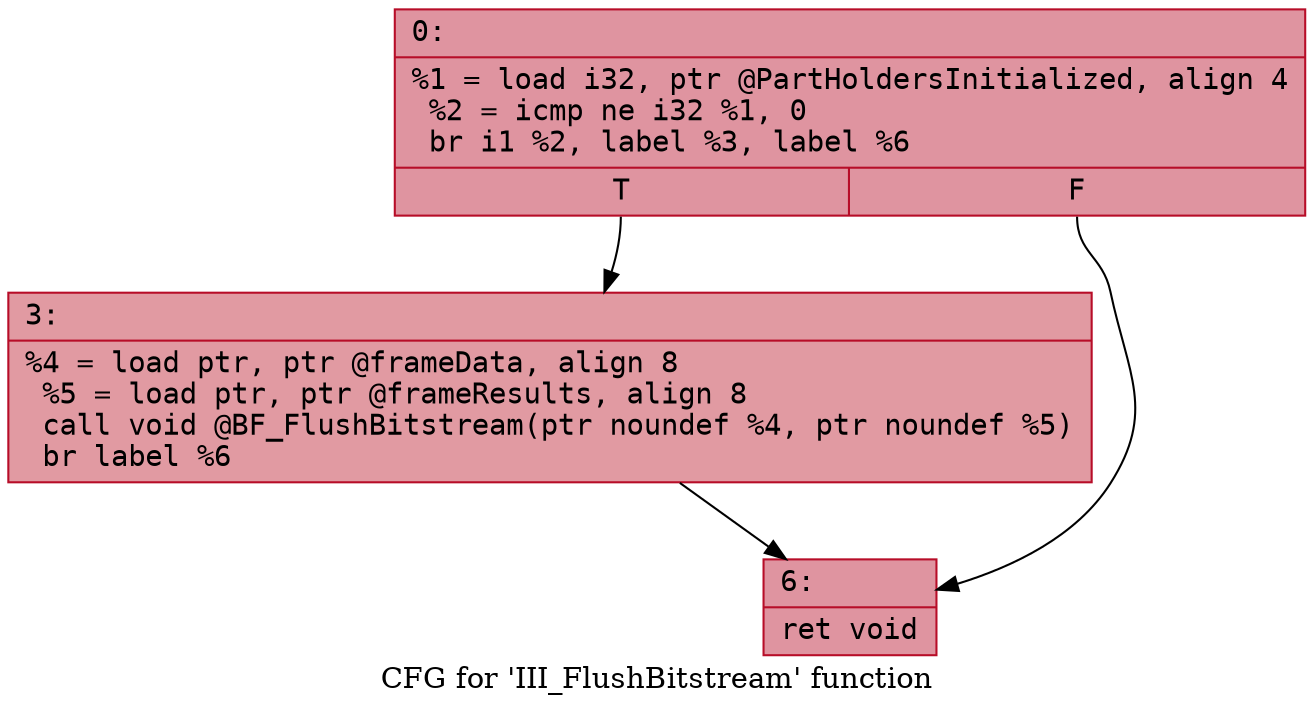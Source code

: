 digraph "CFG for 'III_FlushBitstream' function" {
	label="CFG for 'III_FlushBitstream' function";

	Node0x60000334eda0 [shape=record,color="#b70d28ff", style=filled, fillcolor="#b70d2870" fontname="Courier",label="{0:\l|  %1 = load i32, ptr @PartHoldersInitialized, align 4\l  %2 = icmp ne i32 %1, 0\l  br i1 %2, label %3, label %6\l|{<s0>T|<s1>F}}"];
	Node0x60000334eda0:s0 -> Node0x60000334edf0[tooltip="0 -> 3\nProbability 62.50%" ];
	Node0x60000334eda0:s1 -> Node0x60000334ee40[tooltip="0 -> 6\nProbability 37.50%" ];
	Node0x60000334edf0 [shape=record,color="#b70d28ff", style=filled, fillcolor="#bb1b2c70" fontname="Courier",label="{3:\l|  %4 = load ptr, ptr @frameData, align 8\l  %5 = load ptr, ptr @frameResults, align 8\l  call void @BF_FlushBitstream(ptr noundef %4, ptr noundef %5)\l  br label %6\l}"];
	Node0x60000334edf0 -> Node0x60000334ee40[tooltip="3 -> 6\nProbability 100.00%" ];
	Node0x60000334ee40 [shape=record,color="#b70d28ff", style=filled, fillcolor="#b70d2870" fontname="Courier",label="{6:\l|  ret void\l}"];
}
